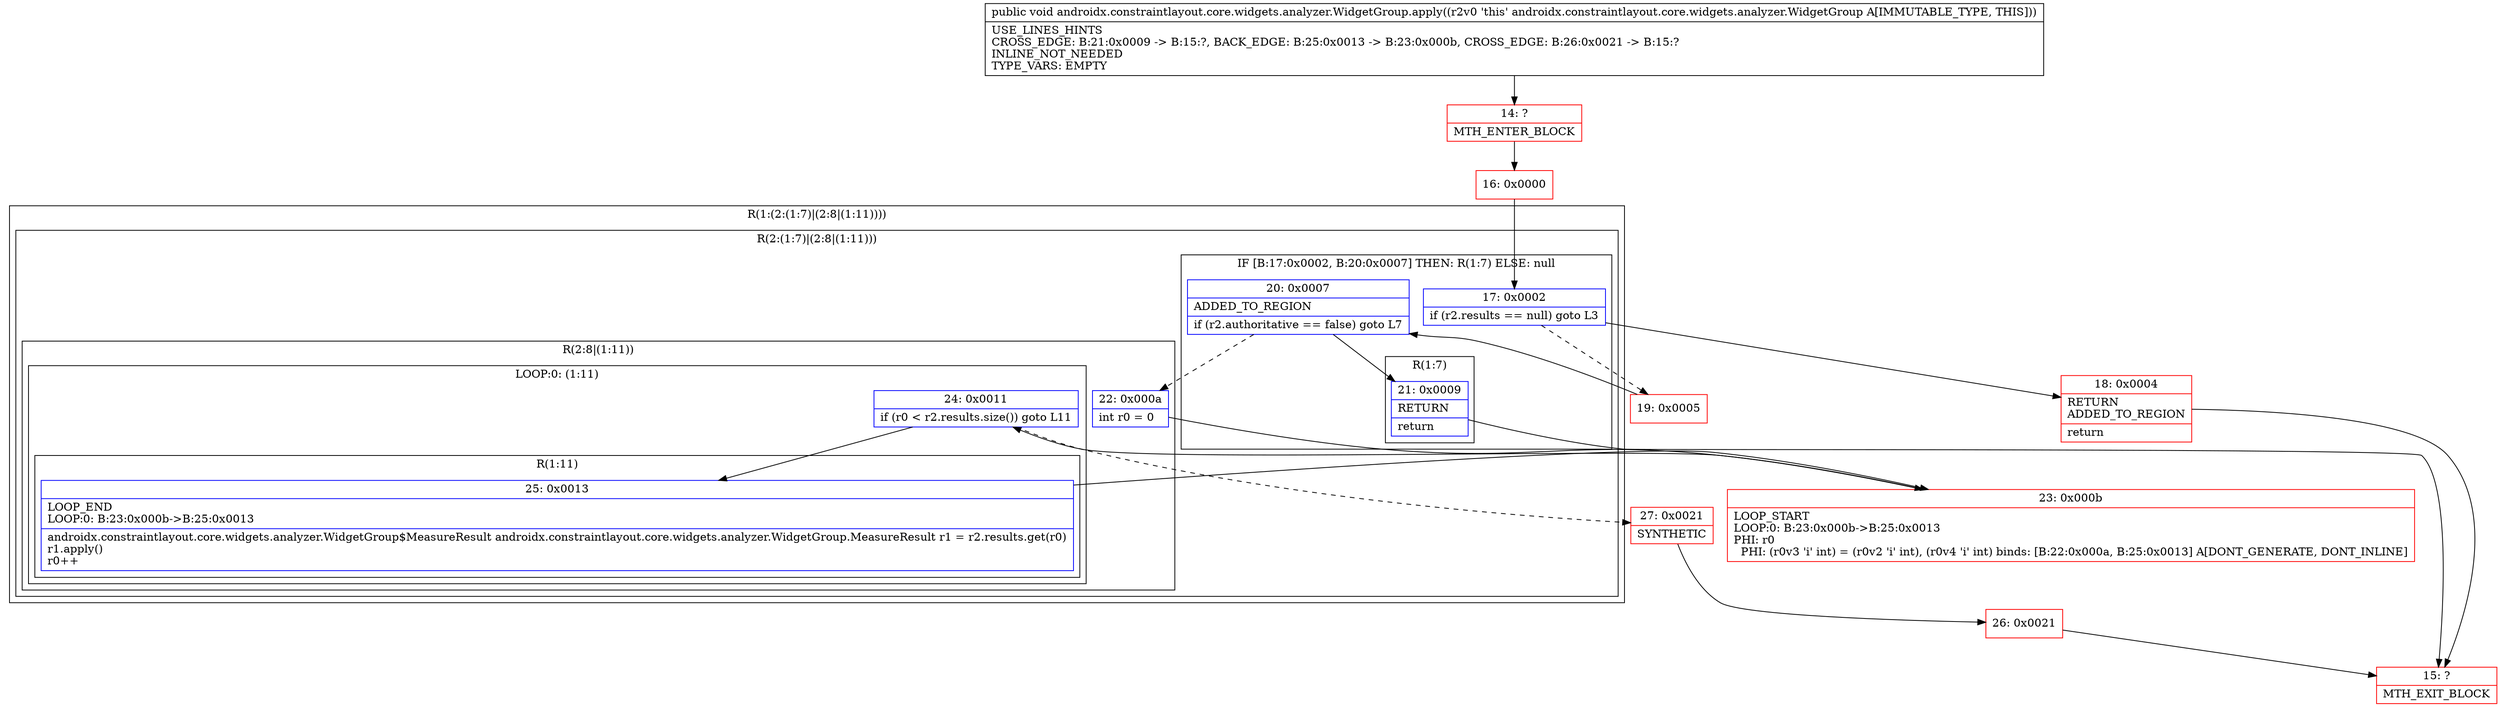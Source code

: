 digraph "CFG forandroidx.constraintlayout.core.widgets.analyzer.WidgetGroup.apply()V" {
subgraph cluster_Region_99970102 {
label = "R(1:(2:(1:7)|(2:8|(1:11))))";
node [shape=record,color=blue];
subgraph cluster_Region_584305509 {
label = "R(2:(1:7)|(2:8|(1:11)))";
node [shape=record,color=blue];
subgraph cluster_IfRegion_1697495188 {
label = "IF [B:17:0x0002, B:20:0x0007] THEN: R(1:7) ELSE: null";
node [shape=record,color=blue];
Node_17 [shape=record,label="{17\:\ 0x0002|if (r2.results == null) goto L3\l}"];
Node_20 [shape=record,label="{20\:\ 0x0007|ADDED_TO_REGION\l|if (r2.authoritative == false) goto L7\l}"];
subgraph cluster_Region_795057019 {
label = "R(1:7)";
node [shape=record,color=blue];
Node_21 [shape=record,label="{21\:\ 0x0009|RETURN\l|return\l}"];
}
}
subgraph cluster_Region_29890183 {
label = "R(2:8|(1:11))";
node [shape=record,color=blue];
Node_22 [shape=record,label="{22\:\ 0x000a|int r0 = 0\l}"];
subgraph cluster_LoopRegion_1245705332 {
label = "LOOP:0: (1:11)";
node [shape=record,color=blue];
Node_24 [shape=record,label="{24\:\ 0x0011|if (r0 \< r2.results.size()) goto L11\l}"];
subgraph cluster_Region_1091184753 {
label = "R(1:11)";
node [shape=record,color=blue];
Node_25 [shape=record,label="{25\:\ 0x0013|LOOP_END\lLOOP:0: B:23:0x000b\-\>B:25:0x0013\l|androidx.constraintlayout.core.widgets.analyzer.WidgetGroup$MeasureResult androidx.constraintlayout.core.widgets.analyzer.WidgetGroup.MeasureResult r1 = r2.results.get(r0)\lr1.apply()\lr0++\l}"];
}
}
}
}
}
Node_14 [shape=record,color=red,label="{14\:\ ?|MTH_ENTER_BLOCK\l}"];
Node_16 [shape=record,color=red,label="{16\:\ 0x0000}"];
Node_18 [shape=record,color=red,label="{18\:\ 0x0004|RETURN\lADDED_TO_REGION\l|return\l}"];
Node_15 [shape=record,color=red,label="{15\:\ ?|MTH_EXIT_BLOCK\l}"];
Node_19 [shape=record,color=red,label="{19\:\ 0x0005}"];
Node_23 [shape=record,color=red,label="{23\:\ 0x000b|LOOP_START\lLOOP:0: B:23:0x000b\-\>B:25:0x0013\lPHI: r0 \l  PHI: (r0v3 'i' int) = (r0v2 'i' int), (r0v4 'i' int) binds: [B:22:0x000a, B:25:0x0013] A[DONT_GENERATE, DONT_INLINE]\l}"];
Node_27 [shape=record,color=red,label="{27\:\ 0x0021|SYNTHETIC\l}"];
Node_26 [shape=record,color=red,label="{26\:\ 0x0021}"];
MethodNode[shape=record,label="{public void androidx.constraintlayout.core.widgets.analyzer.WidgetGroup.apply((r2v0 'this' androidx.constraintlayout.core.widgets.analyzer.WidgetGroup A[IMMUTABLE_TYPE, THIS]))  | USE_LINES_HINTS\lCROSS_EDGE: B:21:0x0009 \-\> B:15:?, BACK_EDGE: B:25:0x0013 \-\> B:23:0x000b, CROSS_EDGE: B:26:0x0021 \-\> B:15:?\lINLINE_NOT_NEEDED\lTYPE_VARS: EMPTY\l}"];
MethodNode -> Node_14;Node_17 -> Node_18;
Node_17 -> Node_19[style=dashed];
Node_20 -> Node_21;
Node_20 -> Node_22[style=dashed];
Node_21 -> Node_15;
Node_22 -> Node_23;
Node_24 -> Node_25;
Node_24 -> Node_27[style=dashed];
Node_25 -> Node_23;
Node_14 -> Node_16;
Node_16 -> Node_17;
Node_18 -> Node_15;
Node_19 -> Node_20;
Node_23 -> Node_24;
Node_27 -> Node_26;
Node_26 -> Node_15;
}

